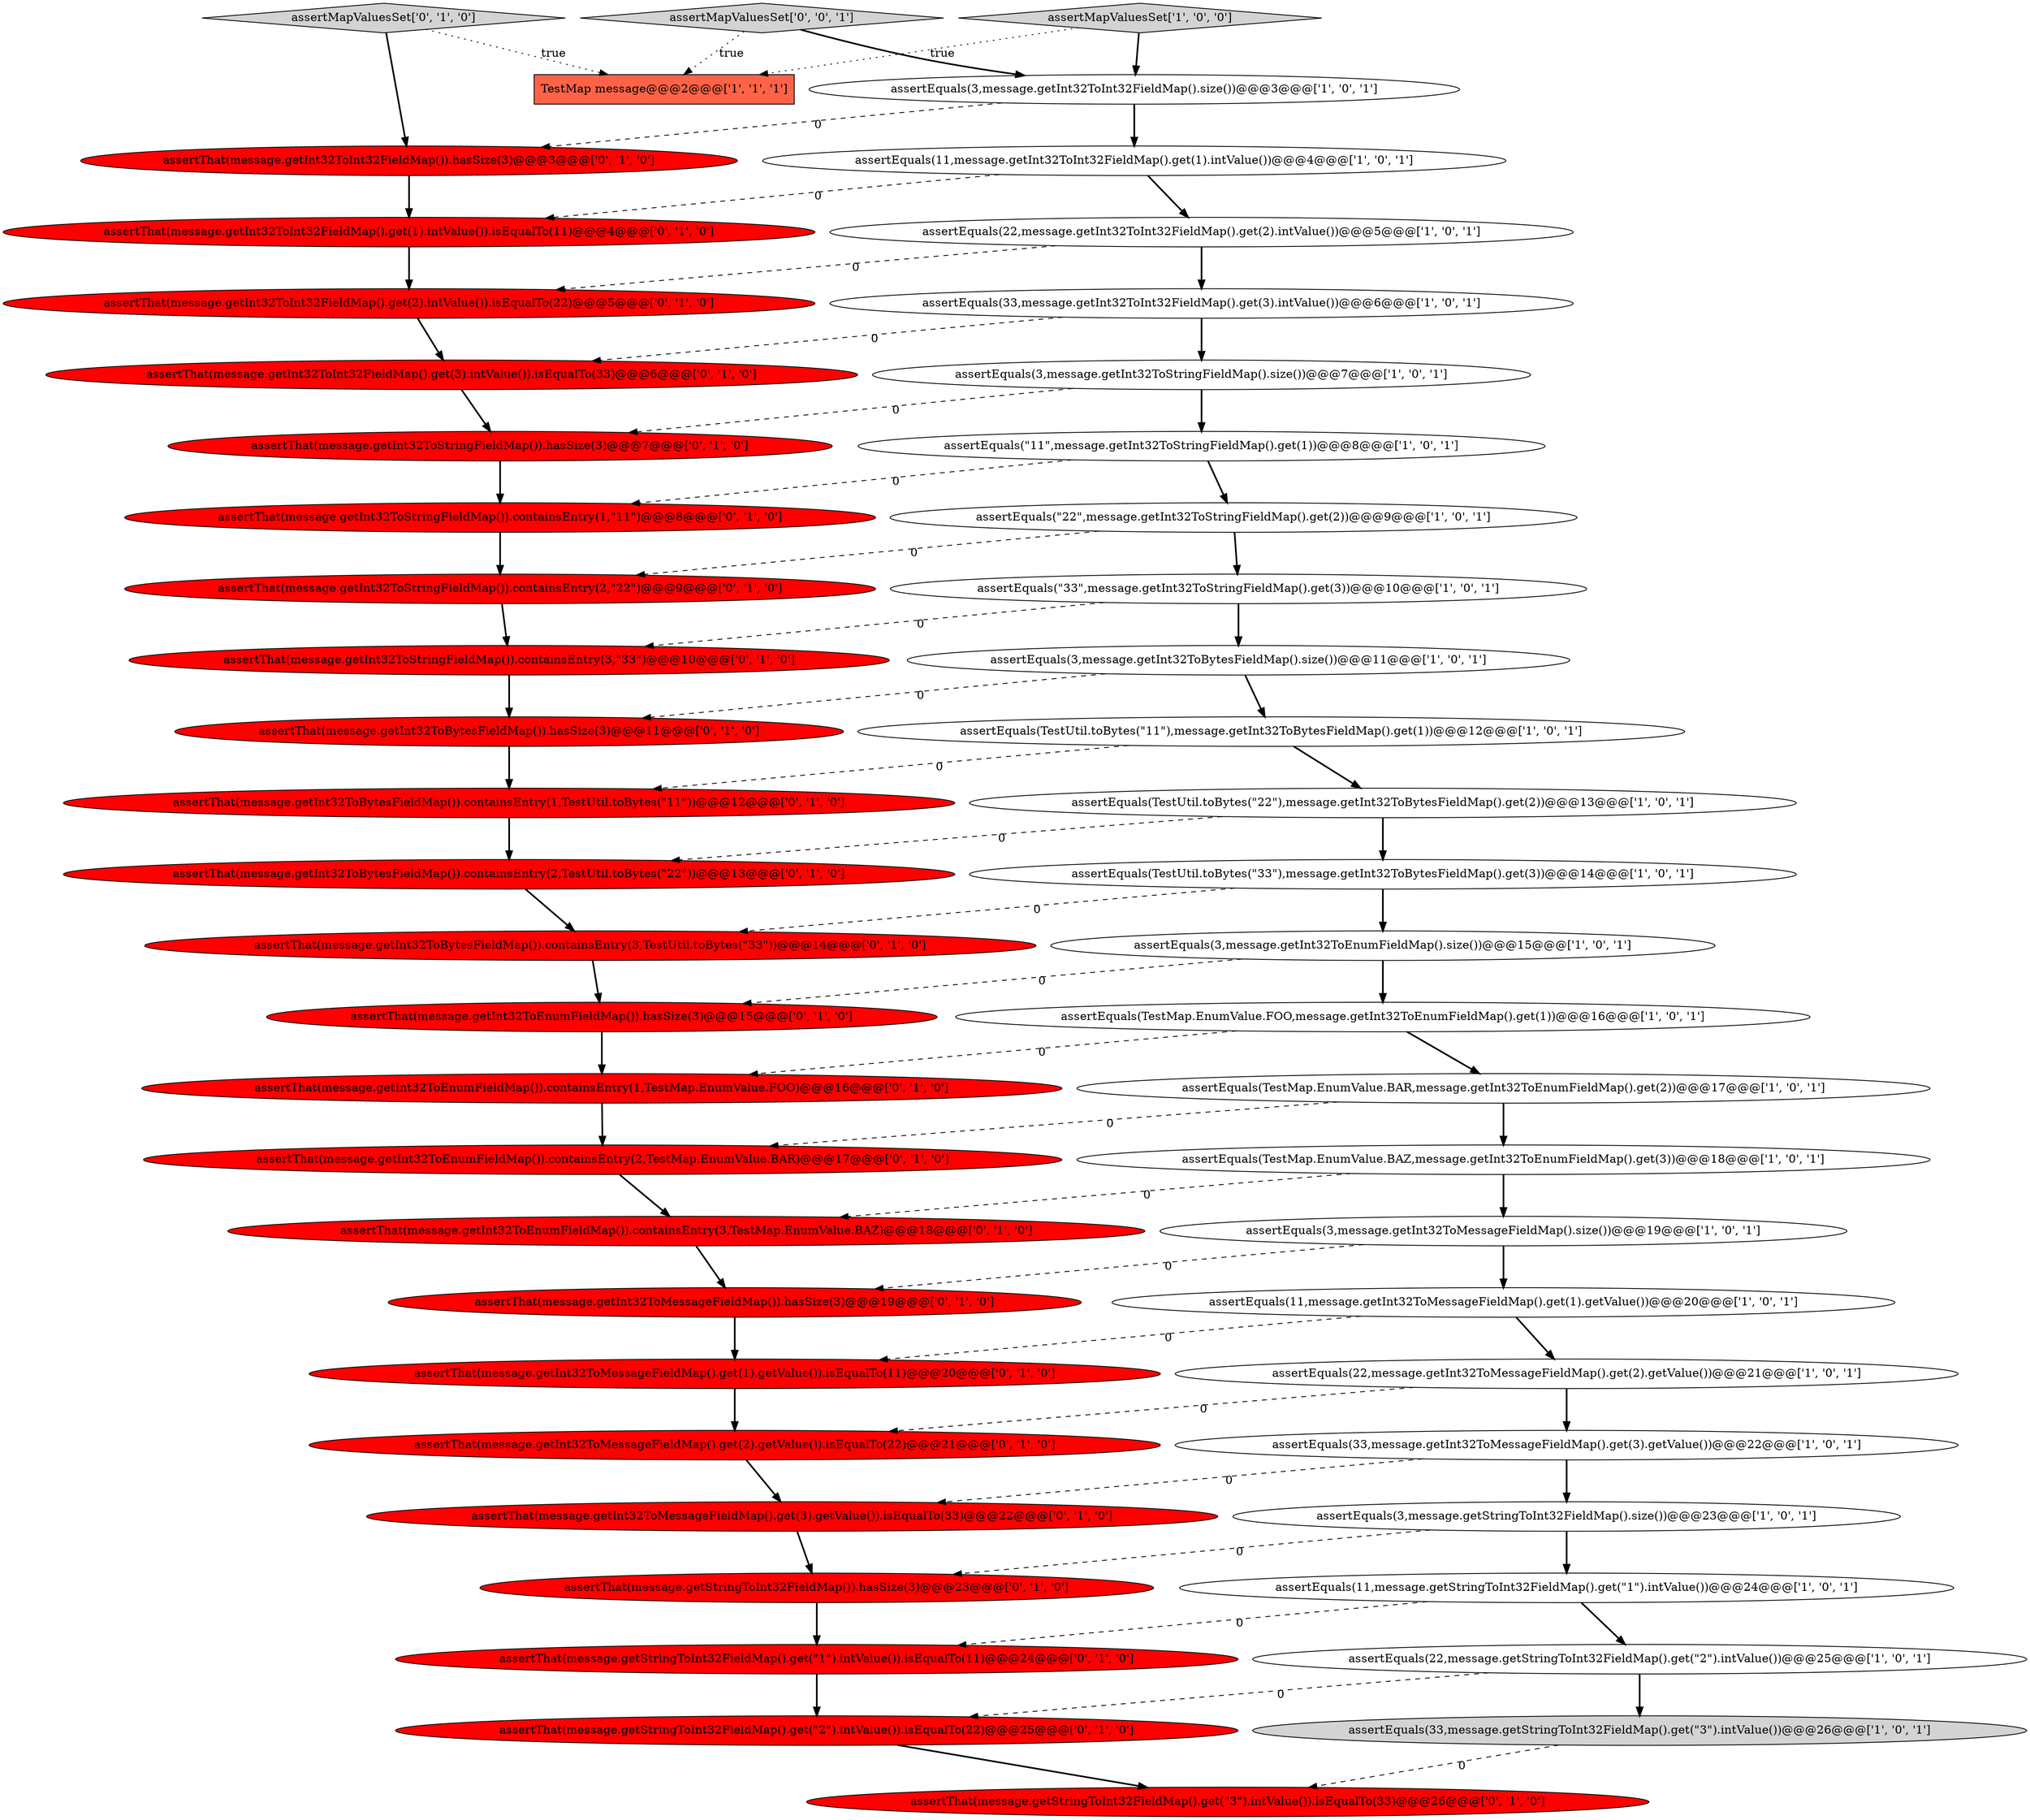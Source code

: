 digraph {
30 [style = filled, label = "assertThat(message.getInt32ToInt32FieldMap().get(3).intValue()).isEqualTo(33)@@@6@@@['0', '1', '0']", fillcolor = red, shape = ellipse image = "AAA1AAABBB2BBB"];
12 [style = filled, label = "assertEquals(33,message.getStringToInt32FieldMap().get(\"3\").intValue())@@@26@@@['1', '0', '1']", fillcolor = lightgray, shape = ellipse image = "AAA0AAABBB1BBB"];
8 [style = filled, label = "assertEquals(TestMap.EnumValue.BAZ,message.getInt32ToEnumFieldMap().get(3))@@@18@@@['1', '0', '1']", fillcolor = white, shape = ellipse image = "AAA0AAABBB1BBB"];
20 [style = filled, label = "assertEquals(3,message.getInt32ToBytesFieldMap().size())@@@11@@@['1', '0', '1']", fillcolor = white, shape = ellipse image = "AAA0AAABBB1BBB"];
36 [style = filled, label = "assertThat(message.getInt32ToStringFieldMap()).containsEntry(3,\"33\")@@@10@@@['0', '1', '0']", fillcolor = red, shape = ellipse image = "AAA1AAABBB2BBB"];
37 [style = filled, label = "assertThat(message.getInt32ToBytesFieldMap()).containsEntry(2,TestUtil.toBytes(\"22\"))@@@13@@@['0', '1', '0']", fillcolor = red, shape = ellipse image = "AAA1AAABBB2BBB"];
4 [style = filled, label = "assertEquals(\"11\",message.getInt32ToStringFieldMap().get(1))@@@8@@@['1', '0', '1']", fillcolor = white, shape = ellipse image = "AAA0AAABBB1BBB"];
32 [style = filled, label = "assertThat(message.getStringToInt32FieldMap()).hasSize(3)@@@23@@@['0', '1', '0']", fillcolor = red, shape = ellipse image = "AAA1AAABBB2BBB"];
19 [style = filled, label = "TestMap message@@@2@@@['1', '1', '1']", fillcolor = tomato, shape = box image = "AAA0AAABBB1BBB"];
2 [style = filled, label = "assertEquals(TestUtil.toBytes(\"22\"),message.getInt32ToBytesFieldMap().get(2))@@@13@@@['1', '0', '1']", fillcolor = white, shape = ellipse image = "AAA0AAABBB1BBB"];
16 [style = filled, label = "assertEquals(\"33\",message.getInt32ToStringFieldMap().get(3))@@@10@@@['1', '0', '1']", fillcolor = white, shape = ellipse image = "AAA0AAABBB1BBB"];
13 [style = filled, label = "assertEquals(3,message.getInt32ToEnumFieldMap().size())@@@15@@@['1', '0', '1']", fillcolor = white, shape = ellipse image = "AAA0AAABBB1BBB"];
17 [style = filled, label = "assertEquals(33,message.getInt32ToMessageFieldMap().get(3).getValue())@@@22@@@['1', '0', '1']", fillcolor = white, shape = ellipse image = "AAA0AAABBB1BBB"];
28 [style = filled, label = "assertThat(message.getInt32ToMessageFieldMap().get(1).getValue()).isEqualTo(11)@@@20@@@['0', '1', '0']", fillcolor = red, shape = ellipse image = "AAA1AAABBB2BBB"];
31 [style = filled, label = "assertThat(message.getInt32ToEnumFieldMap()).containsEntry(3,TestMap.EnumValue.BAZ)@@@18@@@['0', '1', '0']", fillcolor = red, shape = ellipse image = "AAA1AAABBB2BBB"];
5 [style = filled, label = "assertEquals(11,message.getInt32ToInt32FieldMap().get(1).intValue())@@@4@@@['1', '0', '1']", fillcolor = white, shape = ellipse image = "AAA0AAABBB1BBB"];
48 [style = filled, label = "assertThat(message.getInt32ToEnumFieldMap()).hasSize(3)@@@15@@@['0', '1', '0']", fillcolor = red, shape = ellipse image = "AAA1AAABBB2BBB"];
45 [style = filled, label = "assertThat(message.getInt32ToBytesFieldMap()).containsEntry(1,TestUtil.toBytes(\"11\"))@@@12@@@['0', '1', '0']", fillcolor = red, shape = ellipse image = "AAA1AAABBB2BBB"];
46 [style = filled, label = "assertThat(message.getInt32ToMessageFieldMap()).hasSize(3)@@@19@@@['0', '1', '0']", fillcolor = red, shape = ellipse image = "AAA1AAABBB2BBB"];
11 [style = filled, label = "assertEquals(22,message.getStringToInt32FieldMap().get(\"2\").intValue())@@@25@@@['1', '0', '1']", fillcolor = white, shape = ellipse image = "AAA0AAABBB1BBB"];
27 [style = filled, label = "assertThat(message.getInt32ToStringFieldMap()).containsEntry(1,\"11\")@@@8@@@['0', '1', '0']", fillcolor = red, shape = ellipse image = "AAA1AAABBB2BBB"];
40 [style = filled, label = "assertThat(message.getInt32ToEnumFieldMap()).containsEntry(2,TestMap.EnumValue.BAR)@@@17@@@['0', '1', '0']", fillcolor = red, shape = ellipse image = "AAA1AAABBB2BBB"];
9 [style = filled, label = "assertEquals(33,message.getInt32ToInt32FieldMap().get(3).intValue())@@@6@@@['1', '0', '1']", fillcolor = white, shape = ellipse image = "AAA0AAABBB1BBB"];
24 [style = filled, label = "assertEquals(11,message.getInt32ToMessageFieldMap().get(1).getValue())@@@20@@@['1', '0', '1']", fillcolor = white, shape = ellipse image = "AAA0AAABBB1BBB"];
18 [style = filled, label = "assertEquals(3,message.getInt32ToMessageFieldMap().size())@@@19@@@['1', '0', '1']", fillcolor = white, shape = ellipse image = "AAA0AAABBB1BBB"];
0 [style = filled, label = "assertEquals(3,message.getInt32ToInt32FieldMap().size())@@@3@@@['1', '0', '1']", fillcolor = white, shape = ellipse image = "AAA0AAABBB1BBB"];
1 [style = filled, label = "assertEquals(\"22\",message.getInt32ToStringFieldMap().get(2))@@@9@@@['1', '0', '1']", fillcolor = white, shape = ellipse image = "AAA0AAABBB1BBB"];
39 [style = filled, label = "assertThat(message.getStringToInt32FieldMap().get(\"3\").intValue()).isEqualTo(33)@@@26@@@['0', '1', '0']", fillcolor = red, shape = ellipse image = "AAA1AAABBB2BBB"];
6 [style = filled, label = "assertEquals(TestUtil.toBytes(\"33\"),message.getInt32ToBytesFieldMap().get(3))@@@14@@@['1', '0', '1']", fillcolor = white, shape = ellipse image = "AAA0AAABBB1BBB"];
15 [style = filled, label = "assertEquals(11,message.getStringToInt32FieldMap().get(\"1\").intValue())@@@24@@@['1', '0', '1']", fillcolor = white, shape = ellipse image = "AAA0AAABBB1BBB"];
25 [style = filled, label = "assertMapValuesSet['1', '0', '0']", fillcolor = lightgray, shape = diamond image = "AAA0AAABBB1BBB"];
44 [style = filled, label = "assertThat(message.getInt32ToBytesFieldMap()).hasSize(3)@@@11@@@['0', '1', '0']", fillcolor = red, shape = ellipse image = "AAA1AAABBB2BBB"];
14 [style = filled, label = "assertEquals(3,message.getStringToInt32FieldMap().size())@@@23@@@['1', '0', '1']", fillcolor = white, shape = ellipse image = "AAA0AAABBB1BBB"];
50 [style = filled, label = "assertThat(message.getStringToInt32FieldMap().get(\"2\").intValue()).isEqualTo(22)@@@25@@@['0', '1', '0']", fillcolor = red, shape = ellipse image = "AAA1AAABBB2BBB"];
41 [style = filled, label = "assertThat(message.getInt32ToMessageFieldMap().get(2).getValue()).isEqualTo(22)@@@21@@@['0', '1', '0']", fillcolor = red, shape = ellipse image = "AAA1AAABBB2BBB"];
47 [style = filled, label = "assertMapValuesSet['0', '1', '0']", fillcolor = lightgray, shape = diamond image = "AAA0AAABBB2BBB"];
7 [style = filled, label = "assertEquals(TestMap.EnumValue.BAR,message.getInt32ToEnumFieldMap().get(2))@@@17@@@['1', '0', '1']", fillcolor = white, shape = ellipse image = "AAA0AAABBB1BBB"];
3 [style = filled, label = "assertEquals(22,message.getInt32ToInt32FieldMap().get(2).intValue())@@@5@@@['1', '0', '1']", fillcolor = white, shape = ellipse image = "AAA0AAABBB1BBB"];
23 [style = filled, label = "assertEquals(TestUtil.toBytes(\"11\"),message.getInt32ToBytesFieldMap().get(1))@@@12@@@['1', '0', '1']", fillcolor = white, shape = ellipse image = "AAA0AAABBB1BBB"];
26 [style = filled, label = "assertThat(message.getInt32ToInt32FieldMap().get(2).intValue()).isEqualTo(22)@@@5@@@['0', '1', '0']", fillcolor = red, shape = ellipse image = "AAA1AAABBB2BBB"];
43 [style = filled, label = "assertThat(message.getStringToInt32FieldMap().get(\"1\").intValue()).isEqualTo(11)@@@24@@@['0', '1', '0']", fillcolor = red, shape = ellipse image = "AAA1AAABBB2BBB"];
33 [style = filled, label = "assertThat(message.getInt32ToStringFieldMap()).containsEntry(2,\"22\")@@@9@@@['0', '1', '0']", fillcolor = red, shape = ellipse image = "AAA1AAABBB2BBB"];
34 [style = filled, label = "assertThat(message.getInt32ToInt32FieldMap()).hasSize(3)@@@3@@@['0', '1', '0']", fillcolor = red, shape = ellipse image = "AAA1AAABBB2BBB"];
29 [style = filled, label = "assertThat(message.getInt32ToStringFieldMap()).hasSize(3)@@@7@@@['0', '1', '0']", fillcolor = red, shape = ellipse image = "AAA1AAABBB2BBB"];
38 [style = filled, label = "assertThat(message.getInt32ToBytesFieldMap()).containsEntry(3,TestUtil.toBytes(\"33\"))@@@14@@@['0', '1', '0']", fillcolor = red, shape = ellipse image = "AAA1AAABBB2BBB"];
10 [style = filled, label = "assertEquals(3,message.getInt32ToStringFieldMap().size())@@@7@@@['1', '0', '1']", fillcolor = white, shape = ellipse image = "AAA0AAABBB1BBB"];
22 [style = filled, label = "assertEquals(22,message.getInt32ToMessageFieldMap().get(2).getValue())@@@21@@@['1', '0', '1']", fillcolor = white, shape = ellipse image = "AAA0AAABBB1BBB"];
49 [style = filled, label = "assertThat(message.getInt32ToEnumFieldMap()).containsEntry(1,TestMap.EnumValue.FOO)@@@16@@@['0', '1', '0']", fillcolor = red, shape = ellipse image = "AAA1AAABBB2BBB"];
35 [style = filled, label = "assertThat(message.getInt32ToInt32FieldMap().get(1).intValue()).isEqualTo(11)@@@4@@@['0', '1', '0']", fillcolor = red, shape = ellipse image = "AAA1AAABBB2BBB"];
42 [style = filled, label = "assertThat(message.getInt32ToMessageFieldMap().get(3).getValue()).isEqualTo(33)@@@22@@@['0', '1', '0']", fillcolor = red, shape = ellipse image = "AAA1AAABBB2BBB"];
21 [style = filled, label = "assertEquals(TestMap.EnumValue.FOO,message.getInt32ToEnumFieldMap().get(1))@@@16@@@['1', '0', '1']", fillcolor = white, shape = ellipse image = "AAA0AAABBB1BBB"];
51 [style = filled, label = "assertMapValuesSet['0', '0', '1']", fillcolor = lightgray, shape = diamond image = "AAA0AAABBB3BBB"];
25->0 [style = bold, label=""];
5->3 [style = bold, label=""];
1->33 [style = dashed, label="0"];
18->24 [style = bold, label=""];
48->49 [style = bold, label=""];
43->50 [style = bold, label=""];
3->26 [style = dashed, label="0"];
46->28 [style = bold, label=""];
36->44 [style = bold, label=""];
2->6 [style = bold, label=""];
8->18 [style = bold, label=""];
47->19 [style = dotted, label="true"];
11->50 [style = dashed, label="0"];
23->45 [style = dashed, label="0"];
15->43 [style = dashed, label="0"];
4->27 [style = dashed, label="0"];
51->0 [style = bold, label=""];
6->38 [style = dashed, label="0"];
11->12 [style = bold, label=""];
18->46 [style = dashed, label="0"];
9->10 [style = bold, label=""];
32->43 [style = bold, label=""];
10->29 [style = dashed, label="0"];
38->48 [style = bold, label=""];
7->8 [style = bold, label=""];
24->22 [style = bold, label=""];
13->48 [style = dashed, label="0"];
17->42 [style = dashed, label="0"];
30->29 [style = bold, label=""];
50->39 [style = bold, label=""];
28->41 [style = bold, label=""];
24->28 [style = dashed, label="0"];
26->30 [style = bold, label=""];
22->41 [style = dashed, label="0"];
3->9 [style = bold, label=""];
29->27 [style = bold, label=""];
20->44 [style = dashed, label="0"];
14->32 [style = dashed, label="0"];
20->23 [style = bold, label=""];
15->11 [style = bold, label=""];
5->35 [style = dashed, label="0"];
17->14 [style = bold, label=""];
1->16 [style = bold, label=""];
37->38 [style = bold, label=""];
6->13 [style = bold, label=""];
33->36 [style = bold, label=""];
2->37 [style = dashed, label="0"];
8->31 [style = dashed, label="0"];
16->36 [style = dashed, label="0"];
10->4 [style = bold, label=""];
42->32 [style = bold, label=""];
22->17 [style = bold, label=""];
21->7 [style = bold, label=""];
0->34 [style = dashed, label="0"];
14->15 [style = bold, label=""];
4->1 [style = bold, label=""];
21->49 [style = dashed, label="0"];
23->2 [style = bold, label=""];
34->35 [style = bold, label=""];
27->33 [style = bold, label=""];
45->37 [style = bold, label=""];
40->31 [style = bold, label=""];
49->40 [style = bold, label=""];
31->46 [style = bold, label=""];
13->21 [style = bold, label=""];
16->20 [style = bold, label=""];
44->45 [style = bold, label=""];
47->34 [style = bold, label=""];
35->26 [style = bold, label=""];
25->19 [style = dotted, label="true"];
51->19 [style = dotted, label="true"];
9->30 [style = dashed, label="0"];
12->39 [style = dashed, label="0"];
0->5 [style = bold, label=""];
7->40 [style = dashed, label="0"];
41->42 [style = bold, label=""];
}
